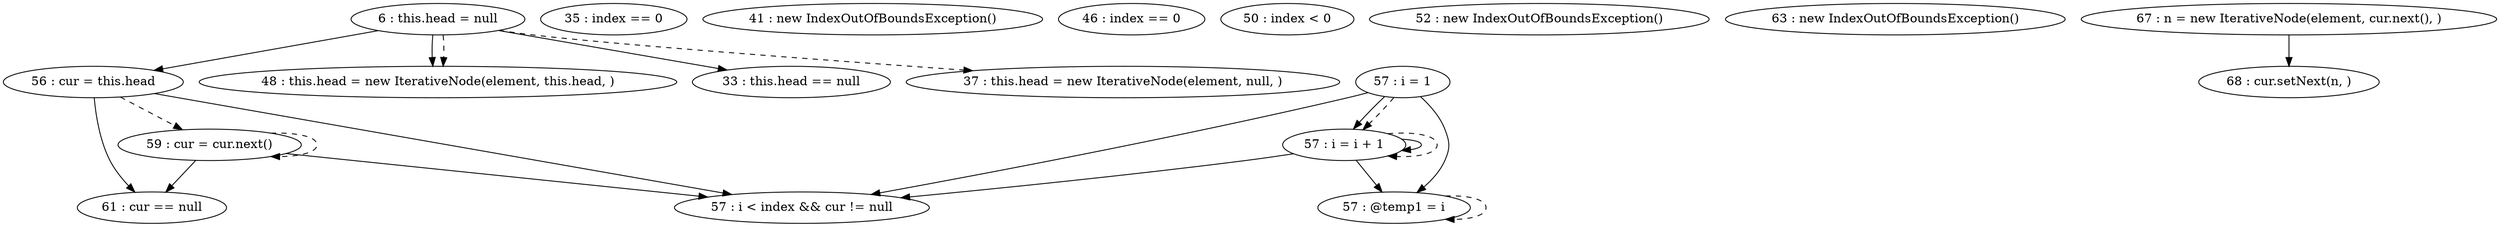 digraph G {
"6 : this.head = null"
"6 : this.head = null" -> "56 : cur = this.head"
"6 : this.head = null" -> "48 : this.head = new IterativeNode(element, this.head, )"
"6 : this.head = null" -> "33 : this.head == null"
"6 : this.head = null" -> "37 : this.head = new IterativeNode(element, null, )" [style=dashed]
"6 : this.head = null" -> "48 : this.head = new IterativeNode(element, this.head, )" [style=dashed]
"33 : this.head == null"
"35 : index == 0"
"37 : this.head = new IterativeNode(element, null, )"
"41 : new IndexOutOfBoundsException()"
"46 : index == 0"
"48 : this.head = new IterativeNode(element, this.head, )"
"50 : index < 0"
"52 : new IndexOutOfBoundsException()"
"56 : cur = this.head"
"56 : cur = this.head" -> "57 : i < index && cur != null"
"56 : cur = this.head" -> "61 : cur == null"
"56 : cur = this.head" -> "59 : cur = cur.next()" [style=dashed]
"57 : i = 1"
"57 : i = 1" -> "57 : i < index && cur != null"
"57 : i = 1" -> "57 : i = i + 1"
"57 : i = 1" -> "57 : @temp1 = i"
"57 : i = 1" -> "57 : i = i + 1" [style=dashed]
"57 : i < index && cur != null"
"59 : cur = cur.next()"
"59 : cur = cur.next()" -> "57 : i < index && cur != null"
"59 : cur = cur.next()" -> "61 : cur == null"
"59 : cur = cur.next()" -> "59 : cur = cur.next()" [style=dashed]
"57 : @temp1 = i"
"57 : @temp1 = i" -> "57 : @temp1 = i" [style=dashed]
"57 : i = i + 1"
"57 : i = i + 1" -> "57 : i < index && cur != null"
"57 : i = i + 1" -> "57 : i = i + 1"
"57 : i = i + 1" -> "57 : @temp1 = i"
"57 : i = i + 1" -> "57 : i = i + 1" [style=dashed]
"61 : cur == null"
"63 : new IndexOutOfBoundsException()"
"67 : n = new IterativeNode(element, cur.next(), )"
"67 : n = new IterativeNode(element, cur.next(), )" -> "68 : cur.setNext(n, )"
"68 : cur.setNext(n, )"
}